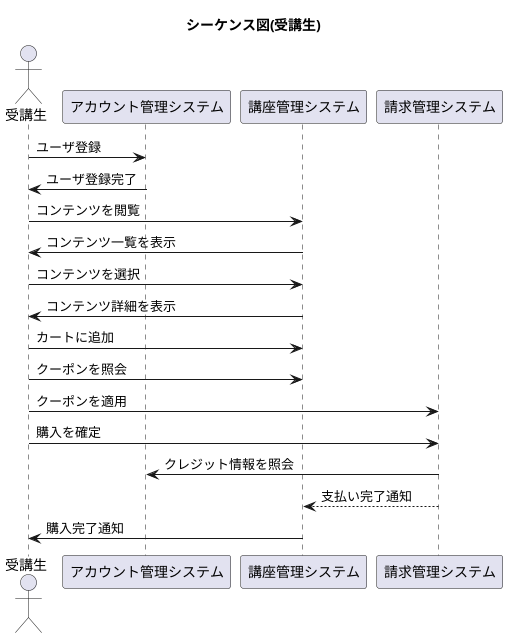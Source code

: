 @startuml シーケンス図
title シーケンス図(受講生)

actor 受講生
受講生 -> アカウント管理システム: ユーザ登録
アカウント管理システム -> 受講生: ユーザ登録完了

受講生 -> 講座管理システム: コンテンツを閲覧
講座管理システム -> 受講生: コンテンツ一覧を表示

受講生 -> 講座管理システム: コンテンツを選択
講座管理システム -> 受講生: コンテンツ詳細を表示

受講生 -> 講座管理システム: カートに追加
受講生 -> 講座管理システム: クーポンを照会
受講生 -> 請求管理システム: クーポンを適用
受講生 -> 請求管理システム: 購入を確定
請求管理システム -> アカウント管理システム: クレジット情報を照会
請求管理システム --> 講座管理システム: 支払い完了通知
講座管理システム -> 受講生: 購入完了通知

@enduml
